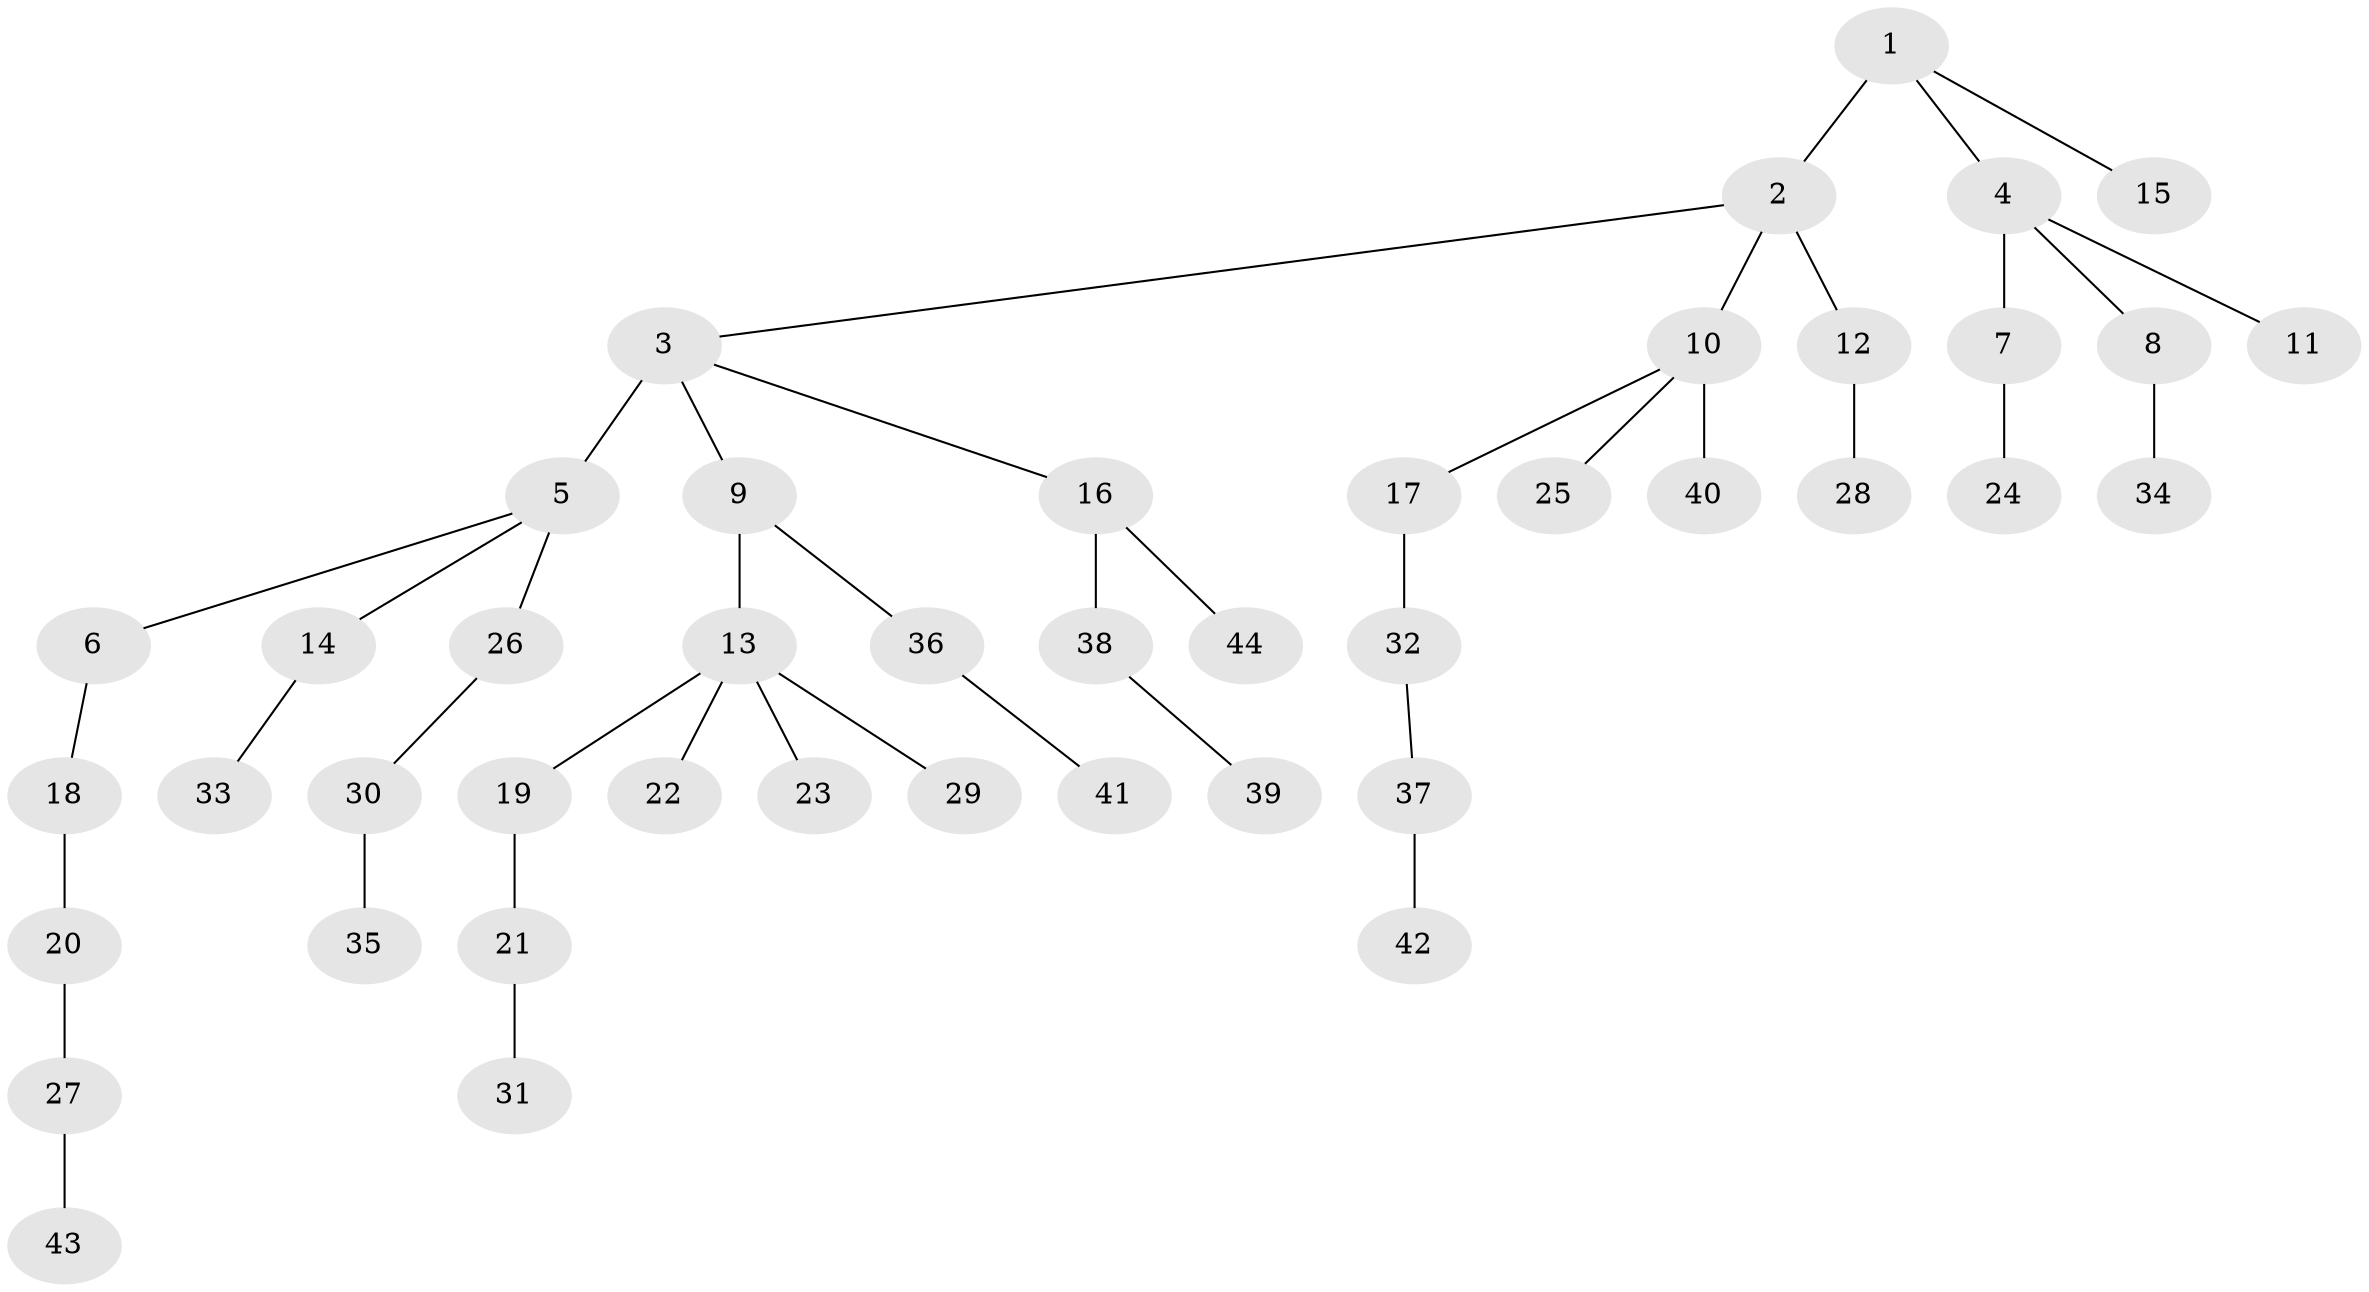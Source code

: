// original degree distribution, {5: 0.03529411764705882, 7: 0.023529411764705882, 4: 0.058823529411764705, 3: 0.15294117647058825, 1: 0.5176470588235295, 2: 0.21176470588235294}
// Generated by graph-tools (version 1.1) at 2025/36/03/09/25 02:36:39]
// undirected, 44 vertices, 43 edges
graph export_dot {
graph [start="1"]
  node [color=gray90,style=filled];
  1;
  2;
  3;
  4;
  5;
  6;
  7;
  8;
  9;
  10;
  11;
  12;
  13;
  14;
  15;
  16;
  17;
  18;
  19;
  20;
  21;
  22;
  23;
  24;
  25;
  26;
  27;
  28;
  29;
  30;
  31;
  32;
  33;
  34;
  35;
  36;
  37;
  38;
  39;
  40;
  41;
  42;
  43;
  44;
  1 -- 2 [weight=2.0];
  1 -- 4 [weight=1.0];
  1 -- 15 [weight=1.0];
  2 -- 3 [weight=1.0];
  2 -- 10 [weight=2.0];
  2 -- 12 [weight=1.0];
  3 -- 5 [weight=3.0];
  3 -- 9 [weight=1.0];
  3 -- 16 [weight=1.0];
  4 -- 7 [weight=1.0];
  4 -- 8 [weight=1.0];
  4 -- 11 [weight=1.0];
  5 -- 6 [weight=1.0];
  5 -- 14 [weight=1.0];
  5 -- 26 [weight=1.0];
  6 -- 18 [weight=1.0];
  7 -- 24 [weight=1.0];
  8 -- 34 [weight=2.0];
  9 -- 13 [weight=4.0];
  9 -- 36 [weight=1.0];
  10 -- 17 [weight=1.0];
  10 -- 25 [weight=1.0];
  10 -- 40 [weight=1.0];
  12 -- 28 [weight=2.0];
  13 -- 19 [weight=1.0];
  13 -- 22 [weight=1.0];
  13 -- 23 [weight=1.0];
  13 -- 29 [weight=1.0];
  14 -- 33 [weight=1.0];
  16 -- 38 [weight=1.0];
  16 -- 44 [weight=1.0];
  17 -- 32 [weight=2.0];
  18 -- 20 [weight=1.0];
  19 -- 21 [weight=1.0];
  20 -- 27 [weight=2.0];
  21 -- 31 [weight=1.0];
  26 -- 30 [weight=1.0];
  27 -- 43 [weight=1.0];
  30 -- 35 [weight=1.0];
  32 -- 37 [weight=1.0];
  36 -- 41 [weight=1.0];
  37 -- 42 [weight=2.0];
  38 -- 39 [weight=1.0];
}
